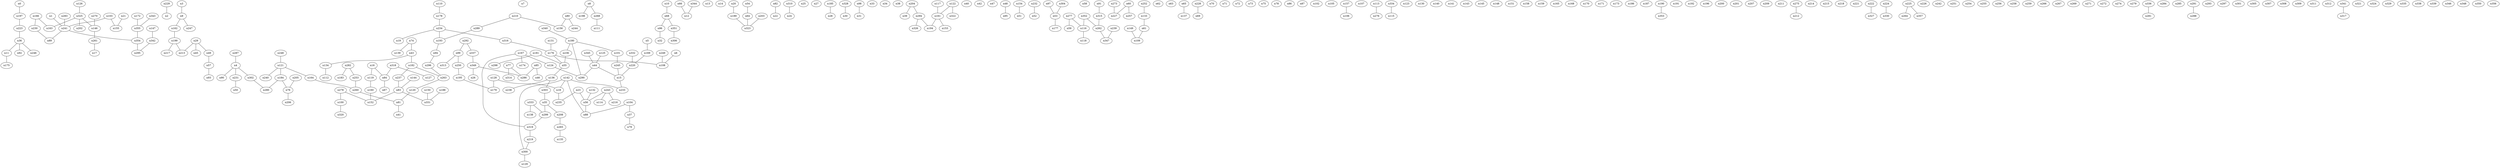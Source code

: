 graph {
n0;
n1;
n2;
n3;
n4;
n5;
n6;
n7;
n8;
n9;
n10;
n11;
n12;
n13;
n14;
n15;
n16;
n17;
n18;
n19;
n20;
n21;
n22;
n23;
n24;
n25;
n26;
n27;
n28;
n29;
n30;
n31;
n32;
n33;
n34;
n35;
n36;
n37;
n38;
n39;
n40;
n41;
n42;
n43;
n44;
n45;
n46;
n47;
n48;
n49;
n50;
n51;
n52;
n53;
n54;
n55;
n56;
n57;
n58;
n59;
n60;
n61;
n62;
n63;
n64;
n65;
n66;
n67;
n68;
n69;
n70;
n71;
n72;
n73;
n74;
n75;
n76;
n77;
n78;
n79;
n80;
n81;
n82;
n83;
n84;
n85;
n86;
n87;
n88;
n89;
n90;
n91;
n92;
n93;
n94;
n95;
n96;
n97;
n98;
n99;
n100;
n101;
n102;
n103;
n104;
n105;
n106;
n107;
n108;
n109;
n110;
n111;
n112;
n113;
n114;
n115;
n116;
n117;
n118;
n119;
n120;
n121;
n122;
n123;
n124;
n125;
n126;
n127;
n128;
n129;
n130;
n131;
n132;
n133;
n134;
n135;
n136;
n137;
n138;
n139;
n140;
n141;
n142;
n143;
n144;
n145;
n146;
n147;
n148;
n149;
n150;
n151;
n152;
n153;
n154;
n155;
n156;
n157;
n158;
n159;
n160;
n161;
n162;
n163;
n164;
n165;
n166;
n167;
n168;
n169;
n170;
n171;
n172;
n173;
n174;
n175;
n176;
n177;
n178;
n179;
n180;
n181;
n182;
n183;
n184;
n185;
n186;
n187;
n188;
n189;
n190;
n191;
n192;
n193;
n194;
n195;
n196;
n197;
n198;
n199;
n200;
n201;
n202;
n203;
n204;
n205;
n206;
n207;
n208;
n209;
n210;
n211;
n212;
n213;
n214;
n215;
n216;
n217;
n218;
n219;
n220;
n221;
n222;
n223;
n224;
n225;
n226;
n227;
n228;
n229;
n230;
n231;
n232;
n233;
n234;
n235;
n236;
n237;
n238;
n239;
n240;
n241;
n242;
n243;
n244;
n245;
n246;
n247;
n248;
n249;
n250;
n251;
n252;
n253;
n254;
n255;
n256;
n257;
n258;
n259;
n260;
n261;
n262;
n263;
n264;
n265;
n266;
n267;
n268;
n269;
n270;
n271;
n272;
n273;
n274;
n275;
n276;
n277;
n278;
n279;
n280;
n281;
n282;
n283;
n284;
n285;
n286;
n287;
n288;
n289;
n290;
n291;
n292;
n293;
n294;
n295;
n296;
n297;
n298;
n299;
n300;
n301;
n302;
n303;
n304;
n305;
n306;
n307;
n308;
n309;
n310;
n311;
n312;
n313;
n314;
n315;
n316;
n317;
n318;
n319;
n320;
n321;
n322;
n323;
n324;
n325;
n326;
n327;
n328;
n329;
n330;
n331;
n332;
n333;
n334;
n335;
n336;
n337;
n338;
n339;
n340;
n341;
n342;
n343;
n344;
n345;
n346;
n347;
n348;
n349;
n350;
n351;
n352;
n353;
n354;
n355;
n356;
n357;
n0 -- n197;
n1 -- n241;
n3 -- n9;
n4 -- n90;
n4 -- n231;
n4 -- n302;
n5 -- n169;
n6 -- n108;
n8 -- n268;
n8 -- n198;
n9 -- n162;
n9 -- n247;
n10 -- n68;
n11 -- n175;
n15 -- n233;
n16 -- n119;
n16 -- n84;
n18 -- n235;
n20 -- n189;
n21 -- n155;
n23 -- n235;
n23 -- n56;
n29 -- n45;
n29 -- n213;
n29 -- n49;
n35 -- n299;
n35 -- n208;
n36 -- n11;
n36 -- n246;
n36 -- n92;
n37 -- n79;
n43 -- n134;
n43 -- n182;
n44 -- n15;
n44 -- n290;
n48 -- n95;
n49 -- n57;
n53 -- n177;
n54 -- n64;
n55 -- n136;
n56 -- n88;
n57 -- n93;
n60 -- n257;
n60 -- n227;
n61 -- n109;
n64 -- n323;
n65 -- n137;
n66 -- n12;
n68 -- n96;
n68 -- n351;
n74 -- n43;
n74 -- n139;
n76 -- n206;
n77 -- n286;
n77 -- n314;
n80 -- n244;
n80 -- n156;
n81 -- n41;
n82 -- n22;
n83 -- n152;
n83 -- n331;
n84 -- n67;
n85 -- n286;
n85 -- n46;
n91 -- n315;
n94 -- n296;
n96 -- n32;
n97 -- n53;
n98 -- n31;
n99 -- n313;
n99 -- n250;
n100 -- n320;
n101 -- n245;
n103 -- n241;
n103 -- n155;
n104 -- n37;
n104 -- n88;
n110 -- n178;
n113 -- n276;
n116 -- n118;
n117 -- n161;
n119 -- n160;
n120 -- n81;
n121 -- n164;
n121 -- n184;
n121 -- n240;
n122 -- n322;
n122 -- n161;
n124 -- n290;
n125 -- n44;
n126 -- n325;
n128 -- n18;
n128 -- n179;
n131 -- n176;
n132 -- n56;
n133 -- n61;
n134 -- n112;
n136 -- n303;
n136 -- n238;
n142 -- n18;
n142 -- n300;
n142 -- n233;
n142 -- n88;
n144 -- n83;
n146 -- n261;
n147 -- n342;
n149 -- n109;
n150 -- n331;
n154 -- n51;
n157 -- n106;
n160 -- n152;
n161 -- n153;
n161 -- n194;
n162 -- n199;
n164 -- n260;
n166 -- n230;
n166 -- n163;
n167 -- n174;
n167 -- n124;
n167 -- n319;
n169 -- n220;
n172 -- n355;
n176 -- n55;
n176 -- n108;
n178 -- n234;
n180 -- n101;
n180 -- n236;
n180 -- n290;
n181 -- n55;
n181 -- n298;
n182 -- n263;
n182 -- n237;
n184 -- n76;
n184 -- n280;
n185 -- n28;
n188 -- n331;
n189 -- n323;
n190 -- n353;
n193 -- n94;
n195 -- n179;
n197 -- n223;
n199 -- n217;
n199 -- n213;
n203 -- n323;
n204 -- n294;
n204 -- n39;
n205 -- n76;
n208 -- n265;
n210 -- n156;
n210 -- n289;
n219 -- n300;
n220 -- n15;
n222 -- n327;
n223 -- n36;
n224 -- n330;
n225 -- n264;
n225 -- n357;
n228 -- n69;
n229 -- n2;
n230 -- n89;
n231 -- n50;
n232 -- n52;
n234 -- n316;
n234 -- n19;
n234 -- n193;
n236 -- n55;
n237 -- n83;
n239 -- n347;
n241 -- n89;
n241 -- n354;
n243 -- n114;
n243 -- n56;
n243 -- n216;
n245 -- n15;
n248 -- n121;
n249 -- n108;
n250 -- n195;
n252 -- n133;
n253 -- n260;
n260 -- n81;
n261 -- n17;
n262 -- n347;
n263 -- n120;
n265 -- n135;
n268 -- n111;
n270 -- n146;
n273 -- n227;
n275 -- n212;
n277 -- n59;
n277 -- n116;
n278 -- n152;
n278 -- n100;
n282 -- n183;
n282 -- n253;
n283 -- n241;
n287 -- n4;
n289 -- n193;
n291 -- n288;
n292 -- n337;
n292 -- n99;
n294 -- n194;
n294 -- n326;
n296 -- n263;
n299 -- n319;
n300 -- n129;
n302 -- n280;
n303 -- n35;
n304 -- n53;
n310 -- n24;
n315 -- n262;
n316 -- n176;
n318 -- n127;
n318 -- n84;
n319 -- n219;
n325 -- n202;
n325 -- n163;
n325 -- n146;
n328 -- n30;
n332 -- n220;
n333 -- n299;
n333 -- n138;
n334 -- n115;
n336 -- n281;
n337 -- n349;
n340 -- n180;
n341 -- n317;
n342 -- n295;
n343 -- n355;
n344 -- n12;
n345 -- n44;
n349 -- n286;
n349 -- n26;
n351 -- n306;
n352 -- n116;
n352 -- n262;
n354 -- n295;
n355 -- n354;
}
